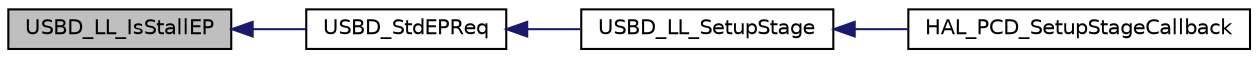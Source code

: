 digraph "USBD_LL_IsStallEP"
{
  edge [fontname="Helvetica",fontsize="10",labelfontname="Helvetica",labelfontsize="10"];
  node [fontname="Helvetica",fontsize="10",shape=record];
  rankdir="LR";
  Node83 [label="USBD_LL_IsStallEP",height=0.2,width=0.4,color="black", fillcolor="grey75", style="filled", fontcolor="black"];
  Node83 -> Node84 [dir="back",color="midnightblue",fontsize="10",style="solid",fontname="Helvetica"];
  Node84 [label="USBD_StdEPReq",height=0.2,width=0.4,color="black", fillcolor="white", style="filled",URL="$group___u_s_b_d___r_e_q___private___functions.html#ga46d1a0a4e23e1e8c80167dcdc59b2538",tooltip="USBD_StdEPReq Handle standard usb endpoint requests. "];
  Node84 -> Node85 [dir="back",color="midnightblue",fontsize="10",style="solid",fontname="Helvetica"];
  Node85 [label="USBD_LL_SetupStage",height=0.2,width=0.4,color="black", fillcolor="white", style="filled",URL="$group___u_s_b_d___c_o_r_e___private___functions.html#gabdcdfefaffa1651c77a38d08eb3a82ce",tooltip="USBD_SetupStage Handle the setup stage. "];
  Node85 -> Node86 [dir="back",color="midnightblue",fontsize="10",style="solid",fontname="Helvetica"];
  Node86 [label="HAL_PCD_SetupStageCallback",height=0.2,width=0.4,color="black", fillcolor="white", style="filled",URL="$group___p_c_d___exported___functions___group2.html#ga9d72aa4d3d984b164047b081d4566f6d",tooltip="SetupStage callback. "];
}
